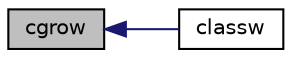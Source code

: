 digraph "cgrow"
{
 // INTERACTIVE_SVG=YES
  edge [fontname="Helvetica",fontsize="10",labelfontname="Helvetica",labelfontsize="10"];
  node [fontname="Helvetica",fontsize="10",shape=record];
  rankdir="LR";
  Node1 [label="cgrow",height=0.2,width=0.4,color="black", fillcolor="grey75", style="filled", fontcolor="black"];
  Node1 -> Node2 [dir="back",color="midnightblue",fontsize="10",style="solid"];
  Node2 [label="classw",height=0.2,width=0.4,color="black", fillcolor="white", style="filled",URL="$CLASSW_8f.html#aac1827011ed2ca61bd0274e83d1f80ad"];
}
